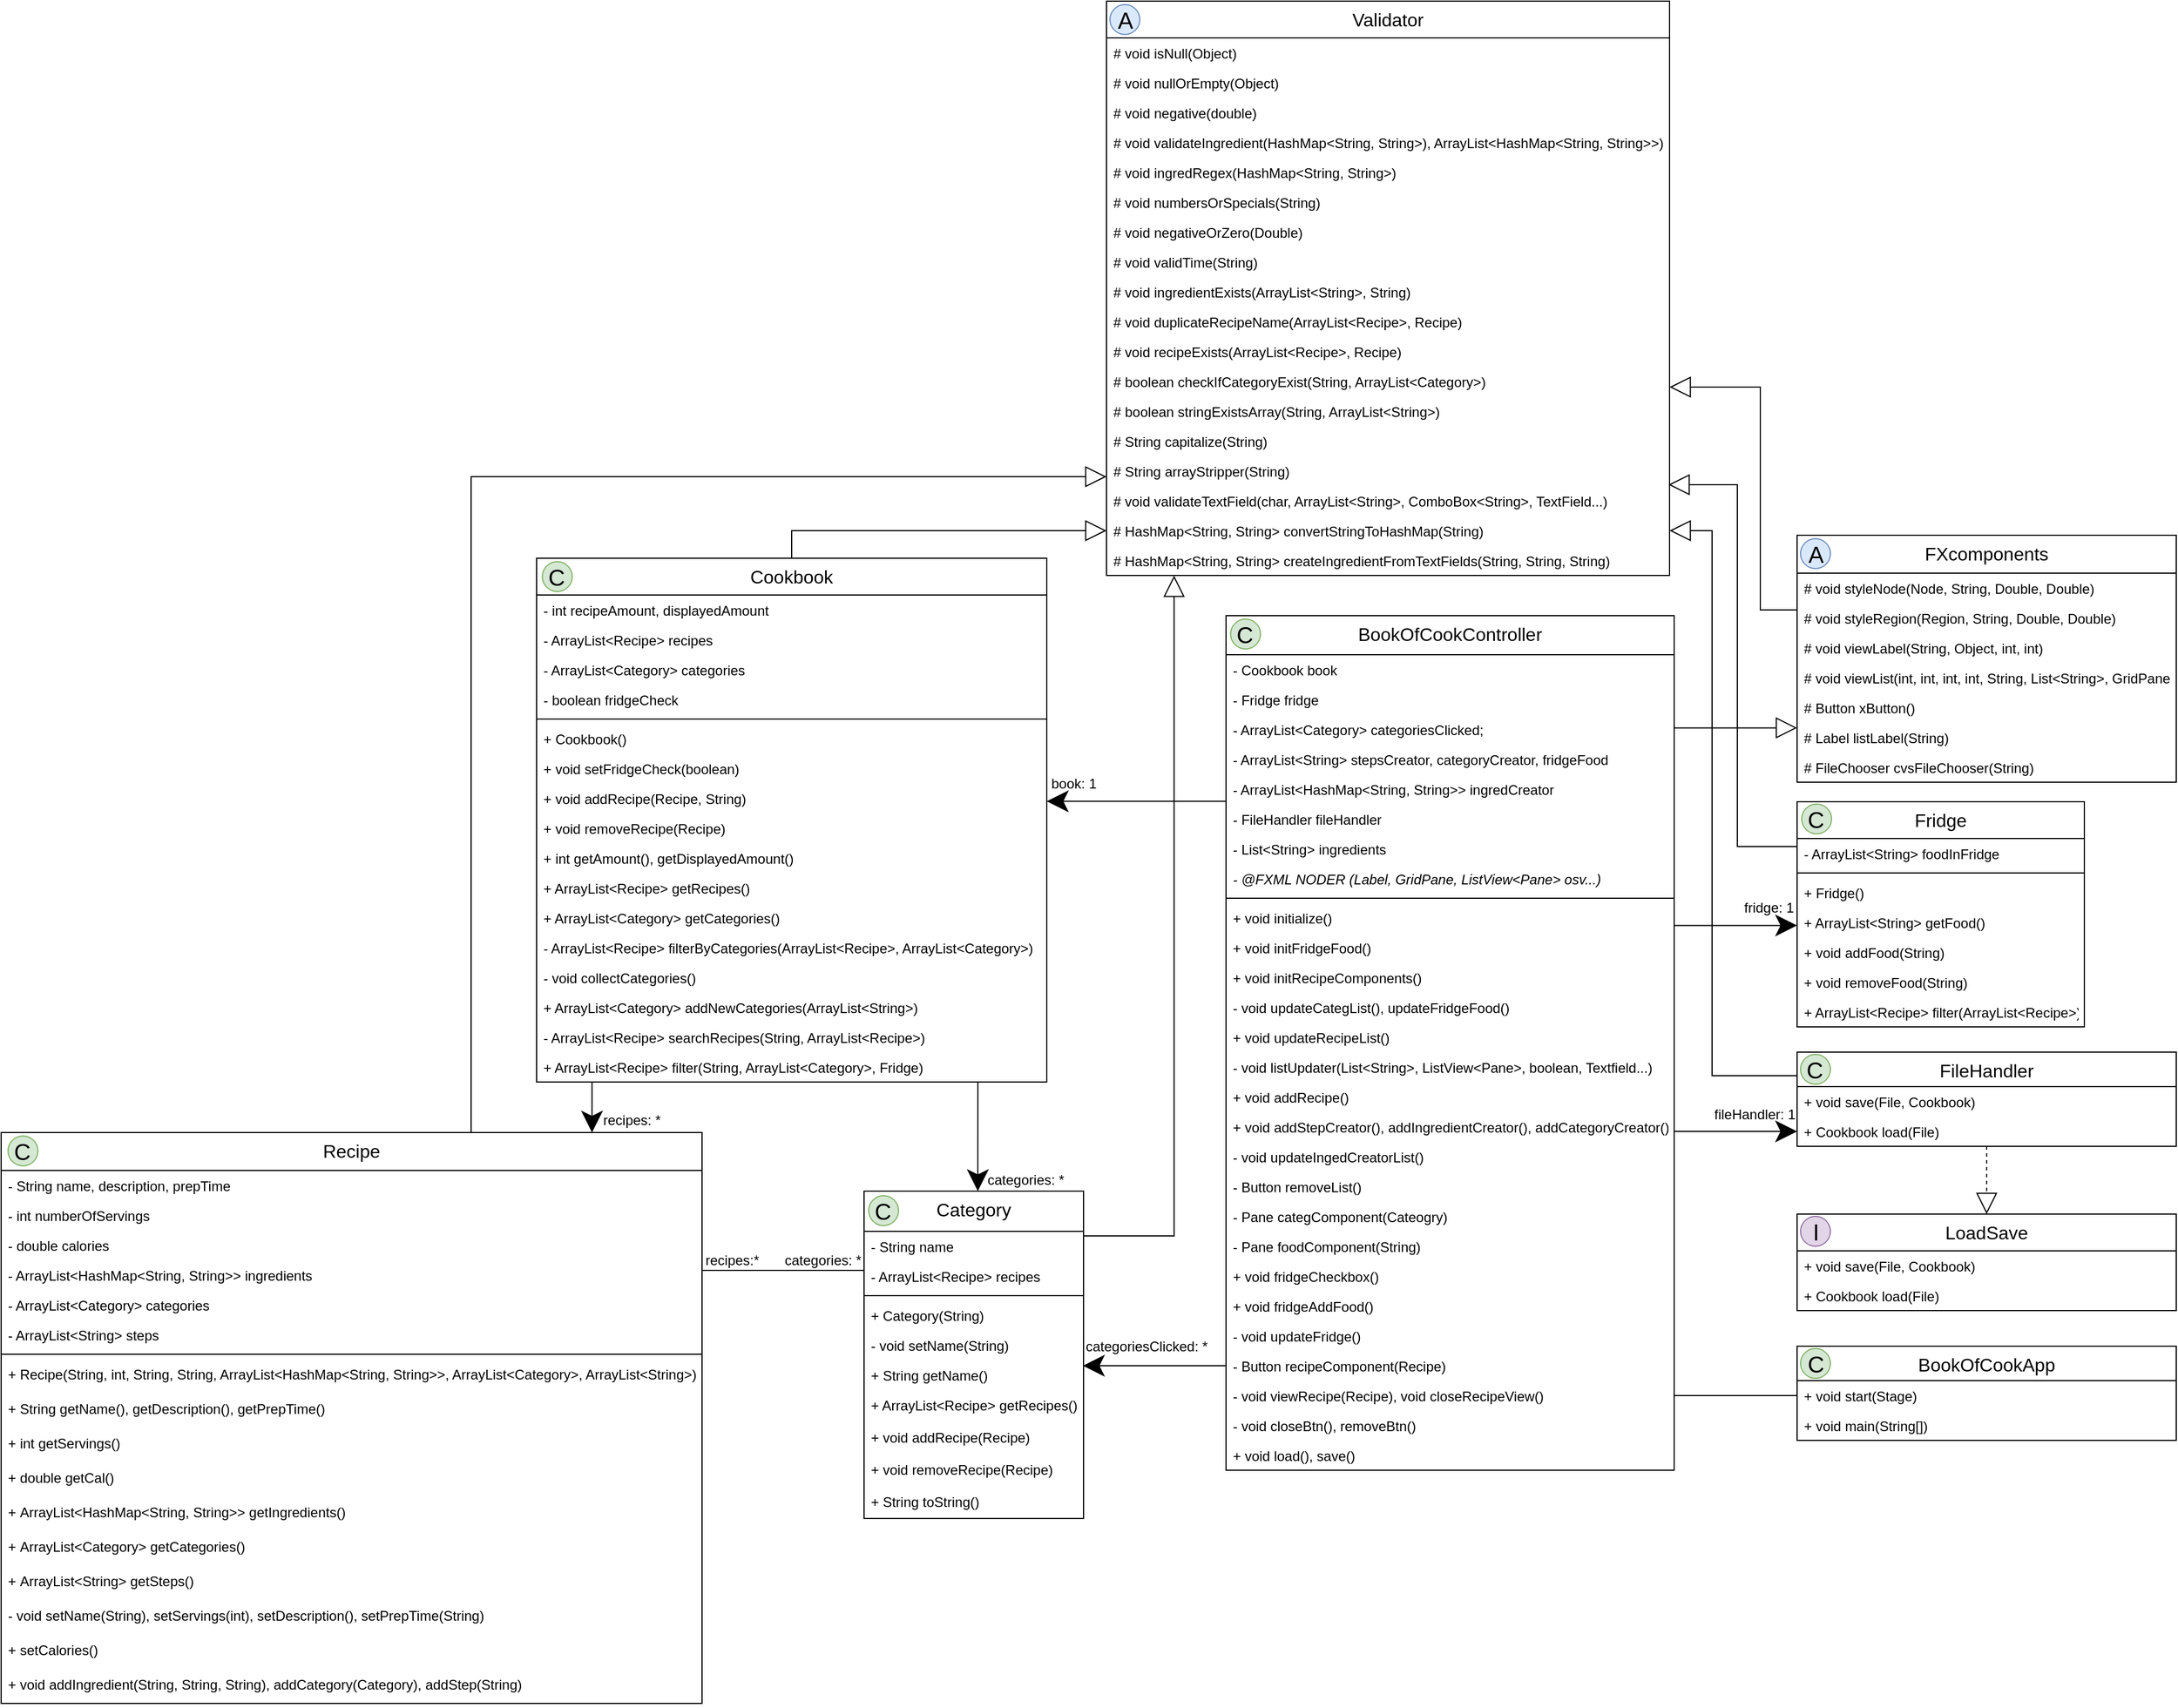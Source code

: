 <mxfile version="16.5.1" type="device"><diagram id="C5RBs43oDa-KdzZeNtuy" name="Page-1"><mxGraphModel dx="2171" dy="1396" grid="1" gridSize="10" guides="1" tooltips="1" connect="1" arrows="1" fold="1" page="1" pageScale="1" pageWidth="2336" pageHeight="1654" math="0" shadow="0"><root><mxCell id="WIyWlLk6GJQsqaUBKTNV-0"/><mxCell id="WIyWlLk6GJQsqaUBKTNV-1" parent="WIyWlLk6GJQsqaUBKTNV-0"/><mxCell id="wdgC7qMOYrfuvhWbFzbP-51" style="edgeStyle=orthogonalEdgeStyle;rounded=0;orthogonalLoop=1;jettySize=auto;html=1;entryX=0;entryY=0.5;entryDx=0;entryDy=0;endArrow=block;endFill=0;endSize=16;" edge="1" parent="WIyWlLk6GJQsqaUBKTNV-1" source="zkfFHV4jXpPFQw0GAbJ--0" target="WYHL8WYSI3X4Hst5eTMY-84"><mxGeometry relative="1" as="geometry"/></mxCell><mxCell id="zkfFHV4jXpPFQw0GAbJ--0" value="Cookbook" style="swimlane;fontStyle=0;align=center;verticalAlign=top;childLayout=stackLayout;horizontal=1;startSize=32;horizontalStack=0;resizeParent=1;resizeLast=0;collapsible=1;marginBottom=0;rounded=0;shadow=0;strokeWidth=1;fontSize=16;" parent="WIyWlLk6GJQsqaUBKTNV-1" vertex="1"><mxGeometry x="687" y="586" width="444" height="456" as="geometry"><mxRectangle x="230" y="140" width="160" height="26" as="alternateBounds"/></mxGeometry></mxCell><mxCell id="zkfFHV4jXpPFQw0GAbJ--1" value="- int recipeAmount, displayedAmount" style="text;align=left;verticalAlign=top;spacingLeft=4;spacingRight=4;overflow=hidden;rotatable=0;points=[[0,0.5],[1,0.5]];portConstraint=eastwest;" parent="zkfFHV4jXpPFQw0GAbJ--0" vertex="1"><mxGeometry y="32" width="444" height="26" as="geometry"/></mxCell><mxCell id="zkfFHV4jXpPFQw0GAbJ--2" value="- ArrayList&lt;Recipe&gt; recipes" style="text;align=left;verticalAlign=top;spacingLeft=4;spacingRight=4;overflow=hidden;rotatable=0;points=[[0,0.5],[1,0.5]];portConstraint=eastwest;rounded=0;shadow=0;html=0;" parent="zkfFHV4jXpPFQw0GAbJ--0" vertex="1"><mxGeometry y="58" width="444" height="26" as="geometry"/></mxCell><mxCell id="zkfFHV4jXpPFQw0GAbJ--3" value="- ArrayList&lt;Category&gt; categories" style="text;align=left;verticalAlign=top;spacingLeft=4;spacingRight=4;overflow=hidden;rotatable=0;points=[[0,0.5],[1,0.5]];portConstraint=eastwest;rounded=0;shadow=0;html=0;" parent="zkfFHV4jXpPFQw0GAbJ--0" vertex="1"><mxGeometry y="84" width="444" height="26" as="geometry"/></mxCell><mxCell id="WYHL8WYSI3X4Hst5eTMY-47" value="- boolean fridgeCheck" style="text;align=left;verticalAlign=top;spacingLeft=4;spacingRight=4;overflow=hidden;rotatable=0;points=[[0,0.5],[1,0.5]];portConstraint=eastwest;rounded=0;shadow=0;html=0;" parent="zkfFHV4jXpPFQw0GAbJ--0" vertex="1"><mxGeometry y="110" width="444" height="26" as="geometry"/></mxCell><mxCell id="zkfFHV4jXpPFQw0GAbJ--4" value="" style="line;html=1;strokeWidth=1;align=left;verticalAlign=middle;spacingTop=-1;spacingLeft=3;spacingRight=3;rotatable=0;labelPosition=right;points=[];portConstraint=eastwest;" parent="zkfFHV4jXpPFQw0GAbJ--0" vertex="1"><mxGeometry y="136" width="444" height="8" as="geometry"/></mxCell><mxCell id="zkfFHV4jXpPFQw0GAbJ--5" value="+ Cookbook()" style="text;align=left;verticalAlign=top;spacingLeft=4;spacingRight=4;overflow=hidden;rotatable=0;points=[[0,0.5],[1,0.5]];portConstraint=eastwest;" parent="zkfFHV4jXpPFQw0GAbJ--0" vertex="1"><mxGeometry y="144" width="444" height="26" as="geometry"/></mxCell><mxCell id="WYHL8WYSI3X4Hst5eTMY-57" value="+ void setFridgeCheck(boolean)" style="text;align=left;verticalAlign=top;spacingLeft=4;spacingRight=4;overflow=hidden;rotatable=0;points=[[0,0.5],[1,0.5]];portConstraint=eastwest;" parent="zkfFHV4jXpPFQw0GAbJ--0" vertex="1"><mxGeometry y="170" width="444" height="26" as="geometry"/></mxCell><mxCell id="WYHL8WYSI3X4Hst5eTMY-48" value="+ void addRecipe(Recipe, String)" style="text;align=left;verticalAlign=top;spacingLeft=4;spacingRight=4;overflow=hidden;rotatable=0;points=[[0,0.5],[1,0.5]];portConstraint=eastwest;" parent="zkfFHV4jXpPFQw0GAbJ--0" vertex="1"><mxGeometry y="196" width="444" height="26" as="geometry"/></mxCell><mxCell id="WYHL8WYSI3X4Hst5eTMY-49" value="+ void removeRecipe(Recipe)" style="text;align=left;verticalAlign=top;spacingLeft=4;spacingRight=4;overflow=hidden;rotatable=0;points=[[0,0.5],[1,0.5]];portConstraint=eastwest;" parent="zkfFHV4jXpPFQw0GAbJ--0" vertex="1"><mxGeometry y="222" width="444" height="26" as="geometry"/></mxCell><mxCell id="WYHL8WYSI3X4Hst5eTMY-50" value="+ int getAmount(), getDisplayedAmount()" style="text;align=left;verticalAlign=top;spacingLeft=4;spacingRight=4;overflow=hidden;rotatable=0;points=[[0,0.5],[1,0.5]];portConstraint=eastwest;" parent="zkfFHV4jXpPFQw0GAbJ--0" vertex="1"><mxGeometry y="248" width="444" height="26" as="geometry"/></mxCell><mxCell id="WYHL8WYSI3X4Hst5eTMY-51" value="+ ArrayList&lt;Recipe&gt; getRecipes()" style="text;align=left;verticalAlign=top;spacingLeft=4;spacingRight=4;overflow=hidden;rotatable=0;points=[[0,0.5],[1,0.5]];portConstraint=eastwest;" parent="zkfFHV4jXpPFQw0GAbJ--0" vertex="1"><mxGeometry y="274" width="444" height="26" as="geometry"/></mxCell><mxCell id="WYHL8WYSI3X4Hst5eTMY-52" value="+ ArrayList&lt;Category&gt; getCategories()" style="text;align=left;verticalAlign=top;spacingLeft=4;spacingRight=4;overflow=hidden;rotatable=0;points=[[0,0.5],[1,0.5]];portConstraint=eastwest;" parent="zkfFHV4jXpPFQw0GAbJ--0" vertex="1"><mxGeometry y="300" width="444" height="26" as="geometry"/></mxCell><mxCell id="WYHL8WYSI3X4Hst5eTMY-53" value="- ArrayList&lt;Recipe&gt; filterByCategories(ArrayList&lt;Recipe&gt;, ArrayList&lt;Category&gt;)" style="text;align=left;verticalAlign=top;spacingLeft=4;spacingRight=4;overflow=hidden;rotatable=0;points=[[0,0.5],[1,0.5]];portConstraint=eastwest;" parent="zkfFHV4jXpPFQw0GAbJ--0" vertex="1"><mxGeometry y="326" width="444" height="26" as="geometry"/></mxCell><mxCell id="WYHL8WYSI3X4Hst5eTMY-54" value="- void collectCategories()" style="text;align=left;verticalAlign=top;spacingLeft=4;spacingRight=4;overflow=hidden;rotatable=0;points=[[0,0.5],[1,0.5]];portConstraint=eastwest;" parent="zkfFHV4jXpPFQw0GAbJ--0" vertex="1"><mxGeometry y="352" width="444" height="26" as="geometry"/></mxCell><mxCell id="WYHL8WYSI3X4Hst5eTMY-55" value="+ ArrayList&lt;Category&gt; addNewCategories(ArrayList&lt;String&gt;)" style="text;align=left;verticalAlign=top;spacingLeft=4;spacingRight=4;overflow=hidden;rotatable=0;points=[[0,0.5],[1,0.5]];portConstraint=eastwest;" parent="zkfFHV4jXpPFQw0GAbJ--0" vertex="1"><mxGeometry y="378" width="444" height="26" as="geometry"/></mxCell><mxCell id="WYHL8WYSI3X4Hst5eTMY-56" value="- ArrayList&lt;Recipe&gt; searchRecipes(String, ArrayList&lt;Recipe&gt;)" style="text;align=left;verticalAlign=top;spacingLeft=4;spacingRight=4;overflow=hidden;rotatable=0;points=[[0,0.5],[1,0.5]];portConstraint=eastwest;" parent="zkfFHV4jXpPFQw0GAbJ--0" vertex="1"><mxGeometry y="404" width="444" height="26" as="geometry"/></mxCell><mxCell id="WYHL8WYSI3X4Hst5eTMY-58" value="+ ArrayList&lt;Recipe&gt; filter(String, ArrayList&lt;Category&gt;, Fridge)" style="text;align=left;verticalAlign=top;spacingLeft=4;spacingRight=4;overflow=hidden;rotatable=0;points=[[0,0.5],[1,0.5]];portConstraint=eastwest;" parent="zkfFHV4jXpPFQw0GAbJ--0" vertex="1"><mxGeometry y="430" width="444" height="26" as="geometry"/></mxCell><mxCell id="wdgC7qMOYrfuvhWbFzbP-52" style="edgeStyle=orthogonalEdgeStyle;rounded=0;orthogonalLoop=1;jettySize=auto;html=1;exitX=0.25;exitY=0;exitDx=0;exitDy=0;endArrow=block;endFill=0;endSize=16;" edge="1" parent="WIyWlLk6GJQsqaUBKTNV-1" source="zkfFHV4jXpPFQw0GAbJ--6"><mxGeometry relative="1" as="geometry"><mxPoint x="1183" y="515" as="targetPoint"/><Array as="points"><mxPoint x="374" y="1113"/><mxPoint x="630" y="1113"/><mxPoint x="630" y="515"/></Array></mxGeometry></mxCell><mxCell id="zkfFHV4jXpPFQw0GAbJ--6" value="Recipe" style="swimlane;fontStyle=0;align=center;verticalAlign=top;childLayout=stackLayout;horizontal=1;startSize=33;horizontalStack=0;resizeParent=1;resizeLast=0;collapsible=1;marginBottom=0;rounded=0;shadow=0;strokeWidth=1;fontSize=16;" parent="WIyWlLk6GJQsqaUBKTNV-1" vertex="1"><mxGeometry x="221" y="1086" width="610" height="497" as="geometry"><mxRectangle x="130" y="380" width="160" height="26" as="alternateBounds"/></mxGeometry></mxCell><mxCell id="WYHL8WYSI3X4Hst5eTMY-22" value="- String name, description, prepTime" style="text;align=left;verticalAlign=top;spacingLeft=4;spacingRight=4;overflow=hidden;rotatable=0;points=[[0,0.5],[1,0.5]];portConstraint=eastwest;" parent="zkfFHV4jXpPFQw0GAbJ--6" vertex="1"><mxGeometry y="33" width="610" height="26" as="geometry"/></mxCell><mxCell id="zkfFHV4jXpPFQw0GAbJ--7" value="- int numberOfServings" style="text;align=left;verticalAlign=top;spacingLeft=4;spacingRight=4;overflow=hidden;rotatable=0;points=[[0,0.5],[1,0.5]];portConstraint=eastwest;" parent="zkfFHV4jXpPFQw0GAbJ--6" vertex="1"><mxGeometry y="59" width="610" height="26" as="geometry"/></mxCell><mxCell id="WYHL8WYSI3X4Hst5eTMY-23" value="- double calories" style="text;align=left;verticalAlign=top;spacingLeft=4;spacingRight=4;overflow=hidden;rotatable=0;points=[[0,0.5],[1,0.5]];portConstraint=eastwest;" parent="zkfFHV4jXpPFQw0GAbJ--6" vertex="1"><mxGeometry y="85" width="610" height="26" as="geometry"/></mxCell><mxCell id="WYHL8WYSI3X4Hst5eTMY-24" value="- ArrayList&lt;HashMap&lt;String, String&gt;&gt; ingredients" style="text;align=left;verticalAlign=top;spacingLeft=4;spacingRight=4;overflow=hidden;rotatable=0;points=[[0,0.5],[1,0.5]];portConstraint=eastwest;" parent="zkfFHV4jXpPFQw0GAbJ--6" vertex="1"><mxGeometry y="111" width="610" height="26" as="geometry"/></mxCell><mxCell id="WYHL8WYSI3X4Hst5eTMY-25" value="- ArrayList&lt;Category&gt; categories" style="text;align=left;verticalAlign=top;spacingLeft=4;spacingRight=4;overflow=hidden;rotatable=0;points=[[0,0.5],[1,0.5]];portConstraint=eastwest;" parent="zkfFHV4jXpPFQw0GAbJ--6" vertex="1"><mxGeometry y="137" width="610" height="26" as="geometry"/></mxCell><mxCell id="WYHL8WYSI3X4Hst5eTMY-26" value="- ArrayList&lt;String&gt; steps" style="text;align=left;verticalAlign=top;spacingLeft=4;spacingRight=4;overflow=hidden;rotatable=0;points=[[0,0.5],[1,0.5]];portConstraint=eastwest;" parent="zkfFHV4jXpPFQw0GAbJ--6" vertex="1"><mxGeometry y="163" width="610" height="26" as="geometry"/></mxCell><mxCell id="zkfFHV4jXpPFQw0GAbJ--9" value="" style="line;html=1;strokeWidth=1;align=left;verticalAlign=middle;spacingTop=-1;spacingLeft=3;spacingRight=3;rotatable=0;labelPosition=right;points=[];portConstraint=eastwest;" parent="zkfFHV4jXpPFQw0GAbJ--6" vertex="1"><mxGeometry y="189" width="610" height="8" as="geometry"/></mxCell><mxCell id="WYHL8WYSI3X4Hst5eTMY-40" value="+ Recipe(String, int, String, String, ArrayList&lt;HashMap&lt;String, String&gt;&gt;, ArrayList&lt;Category&gt;, ArrayList&lt;String&gt;)" style="text;align=left;verticalAlign=top;spacingLeft=4;spacingRight=4;overflow=hidden;rotatable=0;points=[[0,0.5],[1,0.5]];portConstraint=eastwest;" parent="zkfFHV4jXpPFQw0GAbJ--6" vertex="1"><mxGeometry y="197" width="610" height="30" as="geometry"/></mxCell><mxCell id="WYHL8WYSI3X4Hst5eTMY-42" value="+ String getName(), getDescription(), getPrepTime()" style="text;align=left;verticalAlign=top;spacingLeft=4;spacingRight=4;overflow=hidden;rotatable=0;points=[[0,0.5],[1,0.5]];portConstraint=eastwest;" parent="zkfFHV4jXpPFQw0GAbJ--6" vertex="1"><mxGeometry y="227" width="610" height="30" as="geometry"/></mxCell><mxCell id="WYHL8WYSI3X4Hst5eTMY-38" value="+ int getServings()" style="text;align=left;verticalAlign=top;spacingLeft=4;spacingRight=4;overflow=hidden;rotatable=0;points=[[0,0.5],[1,0.5]];portConstraint=eastwest;" parent="zkfFHV4jXpPFQw0GAbJ--6" vertex="1"><mxGeometry y="257" width="610" height="30" as="geometry"/></mxCell><mxCell id="WYHL8WYSI3X4Hst5eTMY-43" value="+ double getCal()" style="text;align=left;verticalAlign=top;spacingLeft=4;spacingRight=4;overflow=hidden;rotatable=0;points=[[0,0.5],[1,0.5]];portConstraint=eastwest;" parent="zkfFHV4jXpPFQw0GAbJ--6" vertex="1"><mxGeometry y="287" width="610" height="30" as="geometry"/></mxCell><mxCell id="WYHL8WYSI3X4Hst5eTMY-44" value="+ ArrayList&lt;HashMap&lt;String, String&gt;&gt; getIngredients()" style="text;align=left;verticalAlign=top;spacingLeft=4;spacingRight=4;overflow=hidden;rotatable=0;points=[[0,0.5],[1,0.5]];portConstraint=eastwest;" parent="zkfFHV4jXpPFQw0GAbJ--6" vertex="1"><mxGeometry y="317" width="610" height="30" as="geometry"/></mxCell><mxCell id="WYHL8WYSI3X4Hst5eTMY-46" value="+ ArrayList&lt;Category&gt; getCategories()" style="text;align=left;verticalAlign=top;spacingLeft=4;spacingRight=4;overflow=hidden;rotatable=0;points=[[0,0.5],[1,0.5]];portConstraint=eastwest;" parent="zkfFHV4jXpPFQw0GAbJ--6" vertex="1"><mxGeometry y="347" width="610" height="30" as="geometry"/></mxCell><mxCell id="WYHL8WYSI3X4Hst5eTMY-45" value="+ ArrayList&lt;String&gt; getSteps()" style="text;align=left;verticalAlign=top;spacingLeft=4;spacingRight=4;overflow=hidden;rotatable=0;points=[[0,0.5],[1,0.5]];portConstraint=eastwest;" parent="zkfFHV4jXpPFQw0GAbJ--6" vertex="1"><mxGeometry y="377" width="610" height="30" as="geometry"/></mxCell><mxCell id="zkfFHV4jXpPFQw0GAbJ--11" value="- void setName(String), setServings(int), setDescription(), setPrepTime(String)" style="text;align=left;verticalAlign=top;spacingLeft=4;spacingRight=4;overflow=hidden;rotatable=0;points=[[0,0.5],[1,0.5]];portConstraint=eastwest;" parent="zkfFHV4jXpPFQw0GAbJ--6" vertex="1"><mxGeometry y="407" width="610" height="30" as="geometry"/></mxCell><mxCell id="wdgC7qMOYrfuvhWbFzbP-94" value="+ setCalories()" style="text;align=left;verticalAlign=top;spacingLeft=4;spacingRight=4;overflow=hidden;rotatable=0;points=[[0,0.5],[1,0.5]];portConstraint=eastwest;" vertex="1" parent="zkfFHV4jXpPFQw0GAbJ--6"><mxGeometry y="437" width="610" height="30" as="geometry"/></mxCell><mxCell id="WYHL8WYSI3X4Hst5eTMY-37" value="+ void addIngredient(String, String, String), addCategory(Category), addStep(String)" style="text;align=left;verticalAlign=top;spacingLeft=4;spacingRight=4;overflow=hidden;rotatable=0;points=[[0,0.5],[1,0.5]];portConstraint=eastwest;" parent="zkfFHV4jXpPFQw0GAbJ--6" vertex="1"><mxGeometry y="467" width="610" height="30" as="geometry"/></mxCell><mxCell id="zkfFHV4jXpPFQw0GAbJ--12" value="" style="endArrow=none;endSize=16;endFill=0;shadow=0;strokeWidth=1;rounded=0;edgeStyle=elbowEdgeStyle;elbow=vertical;exitX=0.843;exitY=0;exitDx=0;exitDy=0;exitPerimeter=0;entryX=0.09;entryY=1.017;entryDx=0;entryDy=0;entryPerimeter=0;startArrow=classic;startFill=1;startSize=16;" parent="WIyWlLk6GJQsqaUBKTNV-1" source="zkfFHV4jXpPFQw0GAbJ--6" target="WYHL8WYSI3X4Hst5eTMY-58" edge="1"><mxGeometry width="160" relative="1" as="geometry"><mxPoint x="577" y="1079" as="sourcePoint"/><mxPoint x="577" y="1079" as="targetPoint"/><Array as="points"><mxPoint x="733" y="1042"/></Array></mxGeometry></mxCell><mxCell id="zkfFHV4jXpPFQw0GAbJ--17" value="Fridge" style="swimlane;fontStyle=0;align=center;verticalAlign=top;childLayout=stackLayout;horizontal=1;startSize=32;horizontalStack=0;resizeParent=1;resizeLast=0;collapsible=1;marginBottom=0;rounded=0;shadow=0;strokeWidth=1;fontSize=16;" parent="WIyWlLk6GJQsqaUBKTNV-1" vertex="1"><mxGeometry x="1784" y="798" width="250" height="196" as="geometry"><mxRectangle x="550" y="140" width="160" height="26" as="alternateBounds"/></mxGeometry></mxCell><mxCell id="zkfFHV4jXpPFQw0GAbJ--18" value="- ArrayList&lt;String&gt; foodInFridge" style="text;align=left;verticalAlign=top;spacingLeft=4;spacingRight=4;overflow=hidden;rotatable=0;points=[[0,0.5],[1,0.5]];portConstraint=eastwest;" parent="zkfFHV4jXpPFQw0GAbJ--17" vertex="1"><mxGeometry y="32" width="250" height="26" as="geometry"/></mxCell><mxCell id="zkfFHV4jXpPFQw0GAbJ--23" value="" style="line;html=1;strokeWidth=1;align=left;verticalAlign=middle;spacingTop=-1;spacingLeft=3;spacingRight=3;rotatable=0;labelPosition=right;points=[];portConstraint=eastwest;" parent="zkfFHV4jXpPFQw0GAbJ--17" vertex="1"><mxGeometry y="58" width="250" height="8" as="geometry"/></mxCell><mxCell id="zkfFHV4jXpPFQw0GAbJ--24" value="+ Fridge()" style="text;align=left;verticalAlign=top;spacingLeft=4;spacingRight=4;overflow=hidden;rotatable=0;points=[[0,0.5],[1,0.5]];portConstraint=eastwest;" parent="zkfFHV4jXpPFQw0GAbJ--17" vertex="1"><mxGeometry y="66" width="250" height="26" as="geometry"/></mxCell><mxCell id="zkfFHV4jXpPFQw0GAbJ--25" value="+ ArrayList&lt;String&gt; getFood()" style="text;align=left;verticalAlign=top;spacingLeft=4;spacingRight=4;overflow=hidden;rotatable=0;points=[[0,0.5],[1,0.5]];portConstraint=eastwest;" parent="zkfFHV4jXpPFQw0GAbJ--17" vertex="1"><mxGeometry y="92" width="250" height="26" as="geometry"/></mxCell><mxCell id="WYHL8WYSI3X4Hst5eTMY-67" value="+ void addFood(String)" style="text;align=left;verticalAlign=top;spacingLeft=4;spacingRight=4;overflow=hidden;rotatable=0;points=[[0,0.5],[1,0.5]];portConstraint=eastwest;" parent="zkfFHV4jXpPFQw0GAbJ--17" vertex="1"><mxGeometry y="118" width="250" height="26" as="geometry"/></mxCell><mxCell id="WYHL8WYSI3X4Hst5eTMY-68" value="+ void removeFood(String)" style="text;align=left;verticalAlign=top;spacingLeft=4;spacingRight=4;overflow=hidden;rotatable=0;points=[[0,0.5],[1,0.5]];portConstraint=eastwest;" parent="zkfFHV4jXpPFQw0GAbJ--17" vertex="1"><mxGeometry y="144" width="250" height="26" as="geometry"/></mxCell><mxCell id="WYHL8WYSI3X4Hst5eTMY-69" value="+ ArrayList&lt;Recipe&gt; filter(ArrayList&lt;Recipe&gt;)" style="text;align=left;verticalAlign=top;spacingLeft=4;spacingRight=4;overflow=hidden;rotatable=0;points=[[0,0.5],[1,0.5]];portConstraint=eastwest;" parent="zkfFHV4jXpPFQw0GAbJ--17" vertex="1"><mxGeometry y="170" width="250" height="26" as="geometry"/></mxCell><mxCell id="WYHL8WYSI3X4Hst5eTMY-0" value="BookOfCookController" style="swimlane;fontStyle=0;align=center;verticalAlign=top;childLayout=stackLayout;horizontal=1;startSize=34;horizontalStack=0;resizeParent=1;resizeLast=0;collapsible=1;marginBottom=0;rounded=0;shadow=0;strokeWidth=1;fontSize=16;" parent="WIyWlLk6GJQsqaUBKTNV-1" vertex="1"><mxGeometry x="1287" y="636" width="390" height="744" as="geometry"><mxRectangle x="230" y="140" width="160" height="26" as="alternateBounds"/></mxGeometry></mxCell><mxCell id="WYHL8WYSI3X4Hst5eTMY-1" value="- Cookbook book" style="text;align=left;verticalAlign=top;spacingLeft=4;spacingRight=4;overflow=hidden;rotatable=0;points=[[0,0.5],[1,0.5]];portConstraint=eastwest;" parent="WYHL8WYSI3X4Hst5eTMY-0" vertex="1"><mxGeometry y="34" width="390" height="26" as="geometry"/></mxCell><mxCell id="WYHL8WYSI3X4Hst5eTMY-2" value="- Fridge fridge" style="text;align=left;verticalAlign=top;spacingLeft=4;spacingRight=4;overflow=hidden;rotatable=0;points=[[0,0.5],[1,0.5]];portConstraint=eastwest;rounded=0;shadow=0;html=0;" parent="WYHL8WYSI3X4Hst5eTMY-0" vertex="1"><mxGeometry y="60" width="390" height="26" as="geometry"/></mxCell><mxCell id="WYHL8WYSI3X4Hst5eTMY-3" value="- ArrayList&lt;Category&gt; categoriesClicked;" style="text;align=left;verticalAlign=top;spacingLeft=4;spacingRight=4;overflow=hidden;rotatable=0;points=[[0,0.5],[1,0.5]];portConstraint=eastwest;rounded=0;shadow=0;html=0;" parent="WYHL8WYSI3X4Hst5eTMY-0" vertex="1"><mxGeometry y="86" width="390" height="26" as="geometry"/></mxCell><mxCell id="WYHL8WYSI3X4Hst5eTMY-117" value="- ArrayList&lt;String&gt; stepsCreator, categoryCreator, fridgeFood" style="text;align=left;verticalAlign=top;spacingLeft=4;spacingRight=4;overflow=hidden;rotatable=0;points=[[0,0.5],[1,0.5]];portConstraint=eastwest;rounded=0;shadow=0;html=0;" parent="WYHL8WYSI3X4Hst5eTMY-0" vertex="1"><mxGeometry y="112" width="390" height="26" as="geometry"/></mxCell><mxCell id="WYHL8WYSI3X4Hst5eTMY-118" value="- ArrayList&lt;HashMap&lt;String, String&gt;&gt; ingredCreator" style="text;align=left;verticalAlign=top;spacingLeft=4;spacingRight=4;overflow=hidden;rotatable=0;points=[[0,0.5],[1,0.5]];portConstraint=eastwest;rounded=0;shadow=0;html=0;" parent="WYHL8WYSI3X4Hst5eTMY-0" vertex="1"><mxGeometry y="138" width="390" height="26" as="geometry"/></mxCell><mxCell id="WYHL8WYSI3X4Hst5eTMY-119" value="- FileHandler fileHandler" style="text;align=left;verticalAlign=top;spacingLeft=4;spacingRight=4;overflow=hidden;rotatable=0;points=[[0,0.5],[1,0.5]];portConstraint=eastwest;rounded=0;shadow=0;html=0;" parent="WYHL8WYSI3X4Hst5eTMY-0" vertex="1"><mxGeometry y="164" width="390" height="26" as="geometry"/></mxCell><mxCell id="WYHL8WYSI3X4Hst5eTMY-120" value="- List&lt;String&gt; ingredients" style="text;align=left;verticalAlign=top;spacingLeft=4;spacingRight=4;overflow=hidden;rotatable=0;points=[[0,0.5],[1,0.5]];portConstraint=eastwest;rounded=0;shadow=0;html=0;" parent="WYHL8WYSI3X4Hst5eTMY-0" vertex="1"><mxGeometry y="190" width="390" height="26" as="geometry"/></mxCell><mxCell id="wdgC7qMOYrfuvhWbFzbP-29" value="- @FXML NODER (Label, GridPane, ListView&lt;Pane&gt; osv...)" style="text;align=left;verticalAlign=top;spacingLeft=4;spacingRight=4;overflow=hidden;rotatable=0;points=[[0,0.5],[1,0.5]];portConstraint=eastwest;rounded=0;shadow=0;html=0;fontStyle=2" vertex="1" parent="WYHL8WYSI3X4Hst5eTMY-0"><mxGeometry y="216" width="390" height="26" as="geometry"/></mxCell><mxCell id="WYHL8WYSI3X4Hst5eTMY-4" value="" style="line;html=1;strokeWidth=1;align=left;verticalAlign=middle;spacingTop=-1;spacingLeft=3;spacingRight=3;rotatable=0;labelPosition=right;points=[];portConstraint=eastwest;" parent="WYHL8WYSI3X4Hst5eTMY-0" vertex="1"><mxGeometry y="242" width="390" height="8" as="geometry"/></mxCell><mxCell id="wdgC7qMOYrfuvhWbFzbP-3" value="+ void initialize()" style="text;align=left;verticalAlign=top;spacingLeft=4;spacingRight=4;overflow=hidden;rotatable=0;points=[[0,0.5],[1,0.5]];portConstraint=eastwest;rounded=0;shadow=0;html=0;" vertex="1" parent="WYHL8WYSI3X4Hst5eTMY-0"><mxGeometry y="250" width="390" height="26" as="geometry"/></mxCell><mxCell id="wdgC7qMOYrfuvhWbFzbP-5" value="+ void initFridgeFood()" style="text;align=left;verticalAlign=top;spacingLeft=4;spacingRight=4;overflow=hidden;rotatable=0;points=[[0,0.5],[1,0.5]];portConstraint=eastwest;rounded=0;shadow=0;html=0;" vertex="1" parent="WYHL8WYSI3X4Hst5eTMY-0"><mxGeometry y="276" width="390" height="26" as="geometry"/></mxCell><mxCell id="wdgC7qMOYrfuvhWbFzbP-7" value="+ void initRecipeComponents()" style="text;align=left;verticalAlign=top;spacingLeft=4;spacingRight=4;overflow=hidden;rotatable=0;points=[[0,0.5],[1,0.5]];portConstraint=eastwest;rounded=0;shadow=0;html=0;" vertex="1" parent="WYHL8WYSI3X4Hst5eTMY-0"><mxGeometry y="302" width="390" height="26" as="geometry"/></mxCell><mxCell id="wdgC7qMOYrfuvhWbFzbP-8" value="- void updateCategList(), updateFridgeFood()" style="text;align=left;verticalAlign=top;spacingLeft=4;spacingRight=4;overflow=hidden;rotatable=0;points=[[0,0.5],[1,0.5]];portConstraint=eastwest;rounded=0;shadow=0;html=0;" vertex="1" parent="WYHL8WYSI3X4Hst5eTMY-0"><mxGeometry y="328" width="390" height="26" as="geometry"/></mxCell><mxCell id="wdgC7qMOYrfuvhWbFzbP-97" value="+ void updateRecipeList()" style="text;align=left;verticalAlign=top;spacingLeft=4;spacingRight=4;overflow=hidden;rotatable=0;points=[[0,0.5],[1,0.5]];portConstraint=eastwest;rounded=0;shadow=0;html=0;" vertex="1" parent="WYHL8WYSI3X4Hst5eTMY-0"><mxGeometry y="354" width="390" height="26" as="geometry"/></mxCell><mxCell id="wdgC7qMOYrfuvhWbFzbP-9" value="- void listUpdater(List&lt;String&gt;, ListView&lt;Pane&gt;, boolean, Textfield...)" style="text;align=left;verticalAlign=top;spacingLeft=4;spacingRight=4;overflow=hidden;rotatable=0;points=[[0,0.5],[1,0.5]];portConstraint=eastwest;rounded=0;shadow=0;html=0;" vertex="1" parent="WYHL8WYSI3X4Hst5eTMY-0"><mxGeometry y="380" width="390" height="26" as="geometry"/></mxCell><mxCell id="wdgC7qMOYrfuvhWbFzbP-10" value="+ void addRecipe()" style="text;align=left;verticalAlign=top;spacingLeft=4;spacingRight=4;overflow=hidden;rotatable=0;points=[[0,0.5],[1,0.5]];portConstraint=eastwest;rounded=0;shadow=0;html=0;" vertex="1" parent="WYHL8WYSI3X4Hst5eTMY-0"><mxGeometry y="406" width="390" height="26" as="geometry"/></mxCell><mxCell id="wdgC7qMOYrfuvhWbFzbP-11" value="+ void addStepCreator(), addIngredientCreator(), addCategoryCreator()" style="text;align=left;verticalAlign=top;spacingLeft=4;spacingRight=4;overflow=hidden;rotatable=0;points=[[0,0.5],[1,0.5]];portConstraint=eastwest;rounded=0;shadow=0;html=0;" vertex="1" parent="WYHL8WYSI3X4Hst5eTMY-0"><mxGeometry y="432" width="390" height="26" as="geometry"/></mxCell><mxCell id="wdgC7qMOYrfuvhWbFzbP-12" value="- void updateIngedCreatorList()" style="text;align=left;verticalAlign=top;spacingLeft=4;spacingRight=4;overflow=hidden;rotatable=0;points=[[0,0.5],[1,0.5]];portConstraint=eastwest;rounded=0;shadow=0;html=0;" vertex="1" parent="WYHL8WYSI3X4Hst5eTMY-0"><mxGeometry y="458" width="390" height="26" as="geometry"/></mxCell><mxCell id="wdgC7qMOYrfuvhWbFzbP-15" value="- Button removeList()" style="text;align=left;verticalAlign=top;spacingLeft=4;spacingRight=4;overflow=hidden;rotatable=0;points=[[0,0.5],[1,0.5]];portConstraint=eastwest;rounded=0;shadow=0;html=0;" vertex="1" parent="WYHL8WYSI3X4Hst5eTMY-0"><mxGeometry y="484" width="390" height="26" as="geometry"/></mxCell><mxCell id="wdgC7qMOYrfuvhWbFzbP-16" value="- Pane categComponent(Cateogry)" style="text;align=left;verticalAlign=top;spacingLeft=4;spacingRight=4;overflow=hidden;rotatable=0;points=[[0,0.5],[1,0.5]];portConstraint=eastwest;rounded=0;shadow=0;html=0;" vertex="1" parent="WYHL8WYSI3X4Hst5eTMY-0"><mxGeometry y="510" width="390" height="26" as="geometry"/></mxCell><mxCell id="wdgC7qMOYrfuvhWbFzbP-18" value="- Pane foodComponent(String)" style="text;align=left;verticalAlign=top;spacingLeft=4;spacingRight=4;overflow=hidden;rotatable=0;points=[[0,0.5],[1,0.5]];portConstraint=eastwest;rounded=0;shadow=0;html=0;" vertex="1" parent="WYHL8WYSI3X4Hst5eTMY-0"><mxGeometry y="536" width="390" height="26" as="geometry"/></mxCell><mxCell id="wdgC7qMOYrfuvhWbFzbP-19" value="+ void fridgeCheckbox()" style="text;align=left;verticalAlign=top;spacingLeft=4;spacingRight=4;overflow=hidden;rotatable=0;points=[[0,0.5],[1,0.5]];portConstraint=eastwest;rounded=0;shadow=0;html=0;" vertex="1" parent="WYHL8WYSI3X4Hst5eTMY-0"><mxGeometry y="562" width="390" height="26" as="geometry"/></mxCell><mxCell id="wdgC7qMOYrfuvhWbFzbP-20" value="+ void fridgeAddFood()" style="text;align=left;verticalAlign=top;spacingLeft=4;spacingRight=4;overflow=hidden;rotatable=0;points=[[0,0.5],[1,0.5]];portConstraint=eastwest;rounded=0;shadow=0;html=0;" vertex="1" parent="WYHL8WYSI3X4Hst5eTMY-0"><mxGeometry y="588" width="390" height="26" as="geometry"/></mxCell><mxCell id="wdgC7qMOYrfuvhWbFzbP-21" value="- void updateFridge()" style="text;align=left;verticalAlign=top;spacingLeft=4;spacingRight=4;overflow=hidden;rotatable=0;points=[[0,0.5],[1,0.5]];portConstraint=eastwest;rounded=0;shadow=0;html=0;" vertex="1" parent="WYHL8WYSI3X4Hst5eTMY-0"><mxGeometry y="614" width="390" height="26" as="geometry"/></mxCell><mxCell id="wdgC7qMOYrfuvhWbFzbP-22" value="- Button recipeComponent(Recipe)" style="text;align=left;verticalAlign=top;spacingLeft=4;spacingRight=4;overflow=hidden;rotatable=0;points=[[0,0.5],[1,0.5]];portConstraint=eastwest;rounded=0;shadow=0;html=0;" vertex="1" parent="WYHL8WYSI3X4Hst5eTMY-0"><mxGeometry y="640" width="390" height="26" as="geometry"/></mxCell><mxCell id="wdgC7qMOYrfuvhWbFzbP-23" value="- void viewRecipe(Recipe), void closeRecipeView()" style="text;align=left;verticalAlign=top;spacingLeft=4;spacingRight=4;overflow=hidden;rotatable=0;points=[[0,0.5],[1,0.5]];portConstraint=eastwest;rounded=0;shadow=0;html=0;" vertex="1" parent="WYHL8WYSI3X4Hst5eTMY-0"><mxGeometry y="666" width="390" height="26" as="geometry"/></mxCell><mxCell id="wdgC7qMOYrfuvhWbFzbP-25" value="- void closeBtn(), removeBtn()" style="text;align=left;verticalAlign=top;spacingLeft=4;spacingRight=4;overflow=hidden;rotatable=0;points=[[0,0.5],[1,0.5]];portConstraint=eastwest;rounded=0;shadow=0;html=0;" vertex="1" parent="WYHL8WYSI3X4Hst5eTMY-0"><mxGeometry y="692" width="390" height="26" as="geometry"/></mxCell><mxCell id="wdgC7qMOYrfuvhWbFzbP-27" value="+ void load(), save()" style="text;align=left;verticalAlign=top;spacingLeft=4;spacingRight=4;overflow=hidden;rotatable=0;points=[[0,0.5],[1,0.5]];portConstraint=eastwest;rounded=0;shadow=0;html=0;" vertex="1" parent="WYHL8WYSI3X4Hst5eTMY-0"><mxGeometry y="718" width="390" height="26" as="geometry"/></mxCell><mxCell id="WYHL8WYSI3X4Hst5eTMY-12" value="Validator" style="swimlane;fontStyle=0;align=center;verticalAlign=top;childLayout=stackLayout;horizontal=1;startSize=32;horizontalStack=0;resizeParent=1;resizeLast=0;collapsible=1;marginBottom=0;rounded=0;shadow=0;strokeWidth=1;fontSize=16;" parent="WIyWlLk6GJQsqaUBKTNV-1" vertex="1"><mxGeometry x="1183" y="101" width="490" height="500" as="geometry"><mxRectangle x="550" y="140" width="160" height="26" as="alternateBounds"/></mxGeometry></mxCell><mxCell id="WYHL8WYSI3X4Hst5eTMY-19" value="# void isNull(Object)" style="text;align=left;verticalAlign=top;spacingLeft=4;spacingRight=4;overflow=hidden;rotatable=0;points=[[0,0.5],[1,0.5]];portConstraint=eastwest;" parent="WYHL8WYSI3X4Hst5eTMY-12" vertex="1"><mxGeometry y="32" width="490" height="26" as="geometry"/></mxCell><mxCell id="WYHL8WYSI3X4Hst5eTMY-20" value="# void nullOrEmpty(Object)" style="text;align=left;verticalAlign=top;spacingLeft=4;spacingRight=4;overflow=hidden;rotatable=0;points=[[0,0.5],[1,0.5]];portConstraint=eastwest;" parent="WYHL8WYSI3X4Hst5eTMY-12" vertex="1"><mxGeometry y="58" width="490" height="26" as="geometry"/></mxCell><mxCell id="WYHL8WYSI3X4Hst5eTMY-70" value="# void negative(double)" style="text;align=left;verticalAlign=top;spacingLeft=4;spacingRight=4;overflow=hidden;rotatable=0;points=[[0,0.5],[1,0.5]];portConstraint=eastwest;" parent="WYHL8WYSI3X4Hst5eTMY-12" vertex="1"><mxGeometry y="84" width="490" height="26" as="geometry"/></mxCell><mxCell id="WYHL8WYSI3X4Hst5eTMY-71" value="# void validateIngredient(HashMap&lt;String, String&gt;), ArrayList&lt;HashMap&lt;String, String&gt;&gt;)" style="text;align=left;verticalAlign=top;spacingLeft=4;spacingRight=4;overflow=hidden;rotatable=0;points=[[0,0.5],[1,0.5]];portConstraint=eastwest;" parent="WYHL8WYSI3X4Hst5eTMY-12" vertex="1"><mxGeometry y="110" width="490" height="26" as="geometry"/></mxCell><mxCell id="WYHL8WYSI3X4Hst5eTMY-72" value="# void ingredRegex(HashMap&lt;String, String&gt;)" style="text;align=left;verticalAlign=top;spacingLeft=4;spacingRight=4;overflow=hidden;rotatable=0;points=[[0,0.5],[1,0.5]];portConstraint=eastwest;" parent="WYHL8WYSI3X4Hst5eTMY-12" vertex="1"><mxGeometry y="136" width="490" height="26" as="geometry"/></mxCell><mxCell id="WYHL8WYSI3X4Hst5eTMY-73" value="# void numbersOrSpecials(String)" style="text;align=left;verticalAlign=top;spacingLeft=4;spacingRight=4;overflow=hidden;rotatable=0;points=[[0,0.5],[1,0.5]];portConstraint=eastwest;" parent="WYHL8WYSI3X4Hst5eTMY-12" vertex="1"><mxGeometry y="162" width="490" height="26" as="geometry"/></mxCell><mxCell id="WYHL8WYSI3X4Hst5eTMY-74" value="# void negativeOrZero(Double)" style="text;align=left;verticalAlign=top;spacingLeft=4;spacingRight=4;overflow=hidden;rotatable=0;points=[[0,0.5],[1,0.5]];portConstraint=eastwest;" parent="WYHL8WYSI3X4Hst5eTMY-12" vertex="1"><mxGeometry y="188" width="490" height="26" as="geometry"/></mxCell><mxCell id="WYHL8WYSI3X4Hst5eTMY-75" value="# void validTime(String)" style="text;align=left;verticalAlign=top;spacingLeft=4;spacingRight=4;overflow=hidden;rotatable=0;points=[[0,0.5],[1,0.5]];portConstraint=eastwest;" parent="WYHL8WYSI3X4Hst5eTMY-12" vertex="1"><mxGeometry y="214" width="490" height="26" as="geometry"/></mxCell><mxCell id="WYHL8WYSI3X4Hst5eTMY-76" value="# void ingredientExists(ArrayList&lt;String&gt;, String)" style="text;align=left;verticalAlign=top;spacingLeft=4;spacingRight=4;overflow=hidden;rotatable=0;points=[[0,0.5],[1,0.5]];portConstraint=eastwest;" parent="WYHL8WYSI3X4Hst5eTMY-12" vertex="1"><mxGeometry y="240" width="490" height="26" as="geometry"/></mxCell><mxCell id="WYHL8WYSI3X4Hst5eTMY-77" value="# void duplicateRecipeName(ArrayList&lt;Recipe&gt;, Recipe)" style="text;align=left;verticalAlign=top;spacingLeft=4;spacingRight=4;overflow=hidden;rotatable=0;points=[[0,0.5],[1,0.5]];portConstraint=eastwest;" parent="WYHL8WYSI3X4Hst5eTMY-12" vertex="1"><mxGeometry y="266" width="490" height="26" as="geometry"/></mxCell><mxCell id="WYHL8WYSI3X4Hst5eTMY-78" value="# void recipeExists(ArrayList&lt;Recipe&gt;, Recipe)" style="text;align=left;verticalAlign=top;spacingLeft=4;spacingRight=4;overflow=hidden;rotatable=0;points=[[0,0.5],[1,0.5]];portConstraint=eastwest;" parent="WYHL8WYSI3X4Hst5eTMY-12" vertex="1"><mxGeometry y="292" width="490" height="26" as="geometry"/></mxCell><mxCell id="WYHL8WYSI3X4Hst5eTMY-79" value="# boolean checkIfCategoryExist(String, ArrayList&lt;Category&gt;)" style="text;align=left;verticalAlign=top;spacingLeft=4;spacingRight=4;overflow=hidden;rotatable=0;points=[[0,0.5],[1,0.5]];portConstraint=eastwest;" parent="WYHL8WYSI3X4Hst5eTMY-12" vertex="1"><mxGeometry y="318" width="490" height="26" as="geometry"/></mxCell><mxCell id="WYHL8WYSI3X4Hst5eTMY-80" value="# boolean stringExistsArray(String, ArrayList&lt;String&gt;)" style="text;align=left;verticalAlign=top;spacingLeft=4;spacingRight=4;overflow=hidden;rotatable=0;points=[[0,0.5],[1,0.5]];portConstraint=eastwest;" parent="WYHL8WYSI3X4Hst5eTMY-12" vertex="1"><mxGeometry y="344" width="490" height="26" as="geometry"/></mxCell><mxCell id="WYHL8WYSI3X4Hst5eTMY-81" value="# String capitalize(String)" style="text;align=left;verticalAlign=top;spacingLeft=4;spacingRight=4;overflow=hidden;rotatable=0;points=[[0,0.5],[1,0.5]];portConstraint=eastwest;" parent="WYHL8WYSI3X4Hst5eTMY-12" vertex="1"><mxGeometry y="370" width="490" height="26" as="geometry"/></mxCell><mxCell id="WYHL8WYSI3X4Hst5eTMY-82" value="# String arrayStripper(String)" style="text;align=left;verticalAlign=top;spacingLeft=4;spacingRight=4;overflow=hidden;rotatable=0;points=[[0,0.5],[1,0.5]];portConstraint=eastwest;" parent="WYHL8WYSI3X4Hst5eTMY-12" vertex="1"><mxGeometry y="396" width="490" height="26" as="geometry"/></mxCell><mxCell id="WYHL8WYSI3X4Hst5eTMY-83" value="# void validateTextField(char, ArrayList&lt;String&gt;, ComboBox&lt;String&gt;, TextField...)" style="text;align=left;verticalAlign=top;spacingLeft=4;spacingRight=4;overflow=hidden;rotatable=0;points=[[0,0.5],[1,0.5]];portConstraint=eastwest;" parent="WYHL8WYSI3X4Hst5eTMY-12" vertex="1"><mxGeometry y="422" width="490" height="26" as="geometry"/></mxCell><mxCell id="WYHL8WYSI3X4Hst5eTMY-84" value="# HashMap&lt;String, String&gt; convertStringToHashMap(String)" style="text;align=left;verticalAlign=top;spacingLeft=4;spacingRight=4;overflow=hidden;rotatable=0;points=[[0,0.5],[1,0.5]];portConstraint=eastwest;" parent="WYHL8WYSI3X4Hst5eTMY-12" vertex="1"><mxGeometry y="448" width="490" height="26" as="geometry"/></mxCell><mxCell id="WYHL8WYSI3X4Hst5eTMY-85" value="# HashMap&lt;String, String&gt; createIngredientFromTextFields(String, String, String)" style="text;align=left;verticalAlign=top;spacingLeft=4;spacingRight=4;overflow=hidden;rotatable=0;points=[[0,0.5],[1,0.5]];portConstraint=eastwest;" parent="WYHL8WYSI3X4Hst5eTMY-12" vertex="1"><mxGeometry y="474" width="490" height="26" as="geometry"/></mxCell><mxCell id="wdgC7qMOYrfuvhWbFzbP-92" style="edgeStyle=orthogonalEdgeStyle;rounded=0;orthogonalLoop=1;jettySize=auto;html=1;entryX=0.865;entryY=1.015;entryDx=0;entryDy=0;entryPerimeter=0;fontSize=16;endArrow=none;endFill=0;endSize=16;startArrow=classic;startFill=1;startSize=16;" edge="1" parent="WIyWlLk6GJQsqaUBKTNV-1" source="WYHL8WYSI3X4Hst5eTMY-27" target="WYHL8WYSI3X4Hst5eTMY-58"><mxGeometry relative="1" as="geometry"><Array as="points"><mxPoint x="1071" y="1110"/><mxPoint x="1071" y="1110"/></Array></mxGeometry></mxCell><mxCell id="WYHL8WYSI3X4Hst5eTMY-27" value="Category" style="swimlane;fontStyle=0;align=center;verticalAlign=top;childLayout=stackLayout;horizontal=1;startSize=35;horizontalStack=0;resizeParent=1;resizeLast=0;collapsible=1;marginBottom=0;rounded=0;shadow=0;strokeWidth=1;fontSize=16;" parent="WIyWlLk6GJQsqaUBKTNV-1" vertex="1"><mxGeometry x="972" y="1137" width="191" height="285" as="geometry"><mxRectangle x="340" y="380" width="170" height="26" as="alternateBounds"/></mxGeometry></mxCell><mxCell id="WYHL8WYSI3X4Hst5eTMY-28" value="- String name" style="text;align=left;verticalAlign=top;spacingLeft=4;spacingRight=4;overflow=hidden;rotatable=0;points=[[0,0.5],[1,0.5]];portConstraint=eastwest;" parent="WYHL8WYSI3X4Hst5eTMY-27" vertex="1"><mxGeometry y="35" width="191" height="26" as="geometry"/></mxCell><mxCell id="WYHL8WYSI3X4Hst5eTMY-59" value="- ArrayList&lt;Recipe&gt; recipes" style="text;align=left;verticalAlign=top;spacingLeft=4;spacingRight=4;overflow=hidden;rotatable=0;points=[[0,0.5],[1,0.5]];portConstraint=eastwest;" parent="WYHL8WYSI3X4Hst5eTMY-27" vertex="1"><mxGeometry y="61" width="191" height="26" as="geometry"/></mxCell><mxCell id="WYHL8WYSI3X4Hst5eTMY-29" value="" style="line;html=1;strokeWidth=1;align=left;verticalAlign=middle;spacingTop=-1;spacingLeft=3;spacingRight=3;rotatable=0;labelPosition=right;points=[];portConstraint=eastwest;" parent="WYHL8WYSI3X4Hst5eTMY-27" vertex="1"><mxGeometry y="87" width="191" height="8" as="geometry"/></mxCell><mxCell id="WYHL8WYSI3X4Hst5eTMY-60" value="+ Category(String)" style="text;align=left;verticalAlign=top;spacingLeft=4;spacingRight=4;overflow=hidden;rotatable=0;points=[[0,0.5],[1,0.5]];portConstraint=eastwest;" parent="WYHL8WYSI3X4Hst5eTMY-27" vertex="1"><mxGeometry y="95" width="191" height="26" as="geometry"/></mxCell><mxCell id="wdgC7qMOYrfuvhWbFzbP-95" value="- void setName(String)" style="text;align=left;verticalAlign=top;spacingLeft=4;spacingRight=4;overflow=hidden;rotatable=0;points=[[0,0.5],[1,0.5]];portConstraint=eastwest;" vertex="1" parent="WYHL8WYSI3X4Hst5eTMY-27"><mxGeometry y="121" width="191" height="26" as="geometry"/></mxCell><mxCell id="WYHL8WYSI3X4Hst5eTMY-61" value="+ String getName()" style="text;align=left;verticalAlign=top;spacingLeft=4;spacingRight=4;overflow=hidden;rotatable=0;points=[[0,0.5],[1,0.5]];portConstraint=eastwest;" parent="WYHL8WYSI3X4Hst5eTMY-27" vertex="1"><mxGeometry y="147" width="191" height="26" as="geometry"/></mxCell><mxCell id="WYHL8WYSI3X4Hst5eTMY-62" value="+ ArrayList&lt;Recipe&gt; getRecipes()" style="text;align=left;verticalAlign=top;spacingLeft=4;spacingRight=4;overflow=hidden;rotatable=0;points=[[0,0.5],[1,0.5]];portConstraint=eastwest;" parent="WYHL8WYSI3X4Hst5eTMY-27" vertex="1"><mxGeometry y="173" width="191" height="28" as="geometry"/></mxCell><mxCell id="WYHL8WYSI3X4Hst5eTMY-63" value="+ void addRecipe(Recipe)" style="text;align=left;verticalAlign=top;spacingLeft=4;spacingRight=4;overflow=hidden;rotatable=0;points=[[0,0.5],[1,0.5]];portConstraint=eastwest;" parent="WYHL8WYSI3X4Hst5eTMY-27" vertex="1"><mxGeometry y="201" width="191" height="28" as="geometry"/></mxCell><mxCell id="WYHL8WYSI3X4Hst5eTMY-64" value="+ void removeRecipe(Recipe)" style="text;align=left;verticalAlign=top;spacingLeft=4;spacingRight=4;overflow=hidden;rotatable=0;points=[[0,0.5],[1,0.5]];portConstraint=eastwest;" parent="WYHL8WYSI3X4Hst5eTMY-27" vertex="1"><mxGeometry y="229" width="191" height="28" as="geometry"/></mxCell><mxCell id="WYHL8WYSI3X4Hst5eTMY-65" value="+ String toString()" style="text;align=left;verticalAlign=top;spacingLeft=4;spacingRight=4;overflow=hidden;rotatable=0;points=[[0,0.5],[1,0.5]];portConstraint=eastwest;" parent="WYHL8WYSI3X4Hst5eTMY-27" vertex="1"><mxGeometry y="257" width="191" height="28" as="geometry"/></mxCell><mxCell id="WYHL8WYSI3X4Hst5eTMY-30" value="recipes: *" style="resizable=0;align=left;verticalAlign=bottom;labelBackgroundColor=none;fontSize=12;" parent="WIyWlLk6GJQsqaUBKTNV-1" connectable="0" vertex="1"><mxGeometry x="743" y="1083.999" as="geometry"/></mxCell><mxCell id="WYHL8WYSI3X4Hst5eTMY-86" value="FXcomponents" style="swimlane;fontStyle=0;align=center;verticalAlign=top;childLayout=stackLayout;horizontal=1;startSize=33;horizontalStack=0;resizeParent=1;resizeLast=0;collapsible=1;marginBottom=0;rounded=0;shadow=0;strokeWidth=1;fontSize=16;" parent="WIyWlLk6GJQsqaUBKTNV-1" vertex="1"><mxGeometry x="1784" y="566" width="330" height="215" as="geometry"><mxRectangle x="550" y="140" width="160" height="26" as="alternateBounds"/></mxGeometry></mxCell><mxCell id="WYHL8WYSI3X4Hst5eTMY-87" value="# void styleNode(Node, String, Double, Double)" style="text;align=left;verticalAlign=top;spacingLeft=4;spacingRight=4;overflow=hidden;rotatable=0;points=[[0,0.5],[1,0.5]];portConstraint=eastwest;" parent="WYHL8WYSI3X4Hst5eTMY-86" vertex="1"><mxGeometry y="33" width="330" height="26" as="geometry"/></mxCell><mxCell id="WYHL8WYSI3X4Hst5eTMY-88" value="# void styleRegion(Region, String, Double, Double)" style="text;align=left;verticalAlign=top;spacingLeft=4;spacingRight=4;overflow=hidden;rotatable=0;points=[[0,0.5],[1,0.5]];portConstraint=eastwest;" parent="WYHL8WYSI3X4Hst5eTMY-86" vertex="1"><mxGeometry y="59" width="330" height="26" as="geometry"/></mxCell><mxCell id="WYHL8WYSI3X4Hst5eTMY-89" value="# void viewLabel(String, Object, int, int)" style="text;align=left;verticalAlign=top;spacingLeft=4;spacingRight=4;overflow=hidden;rotatable=0;points=[[0,0.5],[1,0.5]];portConstraint=eastwest;" parent="WYHL8WYSI3X4Hst5eTMY-86" vertex="1"><mxGeometry y="85" width="330" height="26" as="geometry"/></mxCell><mxCell id="WYHL8WYSI3X4Hst5eTMY-90" value="# void viewList(int, int, int, int, String, List&lt;String&gt;, GridPane)" style="text;align=left;verticalAlign=top;spacingLeft=4;spacingRight=4;overflow=hidden;rotatable=0;points=[[0,0.5],[1,0.5]];portConstraint=eastwest;" parent="WYHL8WYSI3X4Hst5eTMY-86" vertex="1"><mxGeometry y="111" width="330" height="26" as="geometry"/></mxCell><mxCell id="WYHL8WYSI3X4Hst5eTMY-91" value="# Button xButton()" style="text;align=left;verticalAlign=top;spacingLeft=4;spacingRight=4;overflow=hidden;rotatable=0;points=[[0,0.5],[1,0.5]];portConstraint=eastwest;" parent="WYHL8WYSI3X4Hst5eTMY-86" vertex="1"><mxGeometry y="137" width="330" height="26" as="geometry"/></mxCell><mxCell id="WYHL8WYSI3X4Hst5eTMY-93" value="# Label listLabel(String)" style="text;align=left;verticalAlign=top;spacingLeft=4;spacingRight=4;overflow=hidden;rotatable=0;points=[[0,0.5],[1,0.5]];portConstraint=eastwest;" parent="WYHL8WYSI3X4Hst5eTMY-86" vertex="1"><mxGeometry y="163" width="330" height="26" as="geometry"/></mxCell><mxCell id="WYHL8WYSI3X4Hst5eTMY-92" value="# FileChooser cvsFileChooser(String)" style="text;align=left;verticalAlign=top;spacingLeft=4;spacingRight=4;overflow=hidden;rotatable=0;points=[[0,0.5],[1,0.5]];portConstraint=eastwest;" parent="WYHL8WYSI3X4Hst5eTMY-86" vertex="1"><mxGeometry y="189" width="330" height="26" as="geometry"/></mxCell><mxCell id="wdgC7qMOYrfuvhWbFzbP-64" style="edgeStyle=orthogonalEdgeStyle;rounded=0;orthogonalLoop=1;jettySize=auto;html=1;exitX=0.5;exitY=1;exitDx=0;exitDy=0;entryX=0.5;entryY=0;entryDx=0;entryDy=0;endArrow=block;endFill=0;dashed=1;endSize=16;" edge="1" parent="WIyWlLk6GJQsqaUBKTNV-1" source="WYHL8WYSI3X4Hst5eTMY-105" target="wdgC7qMOYrfuvhWbFzbP-61"><mxGeometry relative="1" as="geometry"/></mxCell><mxCell id="wdgC7qMOYrfuvhWbFzbP-100" style="edgeStyle=orthogonalEdgeStyle;rounded=0;orthogonalLoop=1;jettySize=auto;html=1;exitX=0;exitY=0.25;exitDx=0;exitDy=0;entryX=1;entryY=0.5;entryDx=0;entryDy=0;fontSize=16;startArrow=none;startFill=0;endArrow=block;endFill=0;startSize=16;endSize=16;" edge="1" parent="WIyWlLk6GJQsqaUBKTNV-1" source="WYHL8WYSI3X4Hst5eTMY-105" target="WYHL8WYSI3X4Hst5eTMY-84"><mxGeometry relative="1" as="geometry"><Array as="points"><mxPoint x="1710" y="1037"/><mxPoint x="1710" y="562"/></Array></mxGeometry></mxCell><mxCell id="WYHL8WYSI3X4Hst5eTMY-105" value="FileHandler" style="swimlane;fontStyle=0;align=center;verticalAlign=top;childLayout=stackLayout;horizontal=1;startSize=30;horizontalStack=0;resizeParent=1;resizeLast=0;collapsible=1;marginBottom=0;rounded=0;shadow=0;strokeWidth=1;fontSize=16;" parent="WIyWlLk6GJQsqaUBKTNV-1" vertex="1"><mxGeometry x="1784" y="1016" width="330" height="82" as="geometry"><mxRectangle x="550" y="140" width="160" height="26" as="alternateBounds"/></mxGeometry></mxCell><mxCell id="WYHL8WYSI3X4Hst5eTMY-106" value="+ void save(File, Cookbook)" style="text;align=left;verticalAlign=top;spacingLeft=4;spacingRight=4;overflow=hidden;rotatable=0;points=[[0,0.5],[1,0.5]];portConstraint=eastwest;" parent="WYHL8WYSI3X4Hst5eTMY-105" vertex="1"><mxGeometry y="30" width="330" height="26" as="geometry"/></mxCell><mxCell id="WYHL8WYSI3X4Hst5eTMY-107" value="+ Cookbook load(File)" style="text;align=left;verticalAlign=top;spacingLeft=4;spacingRight=4;overflow=hidden;rotatable=0;points=[[0,0.5],[1,0.5]];portConstraint=eastwest;" parent="WYHL8WYSI3X4Hst5eTMY-105" vertex="1"><mxGeometry y="56" width="330" height="26" as="geometry"/></mxCell><mxCell id="WYHL8WYSI3X4Hst5eTMY-113" value="BookOfCookApp" style="swimlane;fontStyle=0;align=center;verticalAlign=top;childLayout=stackLayout;horizontal=1;startSize=30;horizontalStack=0;resizeParent=1;resizeLast=0;collapsible=1;marginBottom=0;rounded=0;shadow=0;strokeWidth=1;fontSize=16;" parent="WIyWlLk6GJQsqaUBKTNV-1" vertex="1"><mxGeometry x="1784" y="1272" width="330" height="82" as="geometry"><mxRectangle x="550" y="140" width="160" height="26" as="alternateBounds"/></mxGeometry></mxCell><mxCell id="WYHL8WYSI3X4Hst5eTMY-114" value="+ void start(Stage)" style="text;align=left;verticalAlign=top;spacingLeft=4;spacingRight=4;overflow=hidden;rotatable=0;points=[[0,0.5],[1,0.5]];portConstraint=eastwest;" parent="WYHL8WYSI3X4Hst5eTMY-113" vertex="1"><mxGeometry y="30" width="330" height="26" as="geometry"/></mxCell><mxCell id="WYHL8WYSI3X4Hst5eTMY-115" value="+ void main(String[])" style="text;align=left;verticalAlign=top;spacingLeft=4;spacingRight=4;overflow=hidden;rotatable=0;points=[[0,0.5],[1,0.5]];portConstraint=eastwest;" parent="WYHL8WYSI3X4Hst5eTMY-113" vertex="1"><mxGeometry y="56" width="330" height="26" as="geometry"/></mxCell><mxCell id="wdgC7qMOYrfuvhWbFzbP-33" value="book: 1" style="resizable=0;align=left;verticalAlign=bottom;labelBackgroundColor=none;fontSize=12;" connectable="0" vertex="1" parent="WIyWlLk6GJQsqaUBKTNV-1"><mxGeometry x="1153" y="778.999" as="geometry"><mxPoint x="-20" y="12" as="offset"/></mxGeometry></mxCell><mxCell id="wdgC7qMOYrfuvhWbFzbP-36" value="recipes:*" style="resizable=0;align=left;verticalAlign=bottom;labelBackgroundColor=none;fontSize=12;" connectable="0" vertex="1" parent="WIyWlLk6GJQsqaUBKTNV-1"><mxGeometry x="839" y="1197.999" as="geometry"><mxPoint x="-7" y="8" as="offset"/></mxGeometry></mxCell><mxCell id="wdgC7qMOYrfuvhWbFzbP-37" value="categories: *" style="resizable=0;align=left;verticalAlign=bottom;labelBackgroundColor=none;fontSize=12;" connectable="0" vertex="1" parent="WIyWlLk6GJQsqaUBKTNV-1"><mxGeometry x="908" y="1197.999" as="geometry"><mxPoint x="-7" y="8" as="offset"/></mxGeometry></mxCell><mxCell id="wdgC7qMOYrfuvhWbFzbP-39" value="fileHandler: 1" style="resizable=0;align=left;verticalAlign=bottom;labelBackgroundColor=none;fontSize=12;" connectable="0" vertex="1" parent="WIyWlLk6GJQsqaUBKTNV-1"><mxGeometry x="1730" y="1066.999" as="geometry"><mxPoint x="-20" y="12" as="offset"/></mxGeometry></mxCell><mxCell id="wdgC7qMOYrfuvhWbFzbP-43" value="fridge: 1" style="resizable=0;align=left;verticalAlign=bottom;labelBackgroundColor=none;fontSize=12;" connectable="0" vertex="1" parent="WIyWlLk6GJQsqaUBKTNV-1"><mxGeometry x="1756" y="886.999" as="geometry"><mxPoint x="-20" y="12" as="offset"/></mxGeometry></mxCell><mxCell id="wdgC7qMOYrfuvhWbFzbP-45" value="categoriesClicked: *" style="resizable=0;align=left;verticalAlign=bottom;labelBackgroundColor=none;fontSize=12;" connectable="0" vertex="1" parent="WIyWlLk6GJQsqaUBKTNV-1"><mxGeometry x="1170" y="1272.999" as="geometry"><mxPoint x="-7" y="8" as="offset"/></mxGeometry></mxCell><mxCell id="wdgC7qMOYrfuvhWbFzbP-48" style="edgeStyle=orthogonalEdgeStyle;rounded=0;orthogonalLoop=1;jettySize=auto;html=1;endArrow=block;endFill=0;endSize=16;" edge="1" parent="WIyWlLk6GJQsqaUBKTNV-1" source="WYHL8WYSI3X4Hst5eTMY-88"><mxGeometry relative="1" as="geometry"><mxPoint x="1673" y="437" as="targetPoint"/><Array as="points"><mxPoint x="1752" y="631"/><mxPoint x="1752" y="437"/></Array></mxGeometry></mxCell><mxCell id="wdgC7qMOYrfuvhWbFzbP-55" style="edgeStyle=orthogonalEdgeStyle;rounded=0;orthogonalLoop=1;jettySize=auto;html=1;entryX=0.001;entryY=0.907;entryDx=0;entryDy=0;entryPerimeter=0;endArrow=none;endFill=0;startArrow=classic;startFill=1;startSize=16;" edge="1" parent="WIyWlLk6GJQsqaUBKTNV-1" source="WYHL8WYSI3X4Hst5eTMY-48" target="WYHL8WYSI3X4Hst5eTMY-118"><mxGeometry relative="1" as="geometry"><Array as="points"><mxPoint x="1207" y="798"/></Array></mxGeometry></mxCell><mxCell id="wdgC7qMOYrfuvhWbFzbP-57" style="edgeStyle=orthogonalEdgeStyle;rounded=0;orthogonalLoop=1;jettySize=auto;html=1;entryX=0;entryY=0.179;entryDx=0;entryDy=0;entryPerimeter=0;endArrow=block;endFill=0;endSize=16;" edge="1" parent="WIyWlLk6GJQsqaUBKTNV-1" source="WYHL8WYSI3X4Hst5eTMY-3" target="WYHL8WYSI3X4Hst5eTMY-93"><mxGeometry relative="1" as="geometry"><Array as="points"><mxPoint x="1784" y="734"/></Array></mxGeometry></mxCell><mxCell id="wdgC7qMOYrfuvhWbFzbP-59" style="edgeStyle=orthogonalEdgeStyle;rounded=0;orthogonalLoop=1;jettySize=auto;html=1;entryX=1;entryY=0.758;entryDx=0;entryDy=0;entryPerimeter=0;endArrow=none;endFill=0;startArrow=classic;startFill=1;startSize=16;" edge="1" parent="WIyWlLk6GJQsqaUBKTNV-1" source="zkfFHV4jXpPFQw0GAbJ--25" target="wdgC7qMOYrfuvhWbFzbP-3"><mxGeometry relative="1" as="geometry"><Array as="points"><mxPoint x="1731" y="906"/></Array></mxGeometry></mxCell><mxCell id="wdgC7qMOYrfuvhWbFzbP-61" value="LoadSave" style="swimlane;fontStyle=0;align=center;verticalAlign=top;childLayout=stackLayout;horizontal=1;startSize=32;horizontalStack=0;resizeParent=1;resizeLast=0;collapsible=1;marginBottom=0;rounded=0;shadow=0;strokeWidth=1;fontSize=16;" vertex="1" parent="WIyWlLk6GJQsqaUBKTNV-1"><mxGeometry x="1784" y="1157" width="330" height="84" as="geometry"><mxRectangle x="550" y="140" width="160" height="26" as="alternateBounds"/></mxGeometry></mxCell><mxCell id="wdgC7qMOYrfuvhWbFzbP-62" value="+ void save(File, Cookbook)" style="text;align=left;verticalAlign=top;spacingLeft=4;spacingRight=4;overflow=hidden;rotatable=0;points=[[0,0.5],[1,0.5]];portConstraint=eastwest;" vertex="1" parent="wdgC7qMOYrfuvhWbFzbP-61"><mxGeometry y="32" width="330" height="26" as="geometry"/></mxCell><mxCell id="wdgC7qMOYrfuvhWbFzbP-63" value="+ Cookbook load(File)" style="text;align=left;verticalAlign=top;spacingLeft=4;spacingRight=4;overflow=hidden;rotatable=0;points=[[0,0.5],[1,0.5]];portConstraint=eastwest;" vertex="1" parent="wdgC7qMOYrfuvhWbFzbP-61"><mxGeometry y="58" width="330" height="26" as="geometry"/></mxCell><mxCell id="wdgC7qMOYrfuvhWbFzbP-65" style="edgeStyle=orthogonalEdgeStyle;rounded=0;orthogonalLoop=1;jettySize=auto;html=1;endArrow=block;endFill=0;endSize=16;" edge="1" parent="WIyWlLk6GJQsqaUBKTNV-1" source="zkfFHV4jXpPFQw0GAbJ--18"><mxGeometry relative="1" as="geometry"><mxPoint x="1672" y="522" as="targetPoint"/><Array as="points"><mxPoint x="1732" y="837"/><mxPoint x="1732" y="522"/></Array></mxGeometry></mxCell><mxCell id="wdgC7qMOYrfuvhWbFzbP-66" style="edgeStyle=orthogonalEdgeStyle;rounded=0;orthogonalLoop=1;jettySize=auto;html=1;exitX=1;exitY=0.5;exitDx=0;exitDy=0;endArrow=block;endFill=0;entryX=0.12;entryY=1.004;entryDx=0;entryDy=0;entryPerimeter=0;endSize=16;" edge="1" parent="WIyWlLk6GJQsqaUBKTNV-1" source="WYHL8WYSI3X4Hst5eTMY-28" target="WYHL8WYSI3X4Hst5eTMY-85"><mxGeometry relative="1" as="geometry"><mxPoint x="1242" y="606" as="targetPoint"/><Array as="points"><mxPoint x="1163" y="1176"/><mxPoint x="1242" y="1176"/></Array></mxGeometry></mxCell><mxCell id="wdgC7qMOYrfuvhWbFzbP-67" value="" style="ellipse;whiteSpace=wrap;html=1;aspect=fixed;fillColor=#d5e8d4;strokeColor=#82b366;" vertex="1" parent="WIyWlLk6GJQsqaUBKTNV-1"><mxGeometry x="227" y="1089" width="26" height="26" as="geometry"/></mxCell><mxCell id="wdgC7qMOYrfuvhWbFzbP-68" value="C" style="text;html=1;strokeColor=none;fillColor=none;align=center;verticalAlign=middle;whiteSpace=wrap;rounded=0;fontSize=20;" vertex="1" parent="WIyWlLk6GJQsqaUBKTNV-1"><mxGeometry x="231" y="1087" width="16.5" height="30" as="geometry"/></mxCell><mxCell id="wdgC7qMOYrfuvhWbFzbP-69" value="" style="ellipse;whiteSpace=wrap;html=1;aspect=fixed;fillColor=#d5e8d4;strokeColor=#82b366;" vertex="1" parent="WIyWlLk6GJQsqaUBKTNV-1"><mxGeometry x="976" y="1141" width="26" height="26" as="geometry"/></mxCell><mxCell id="wdgC7qMOYrfuvhWbFzbP-70" value="C" style="text;html=1;strokeColor=none;fillColor=none;align=center;verticalAlign=middle;whiteSpace=wrap;rounded=0;fontSize=20;" vertex="1" parent="WIyWlLk6GJQsqaUBKTNV-1"><mxGeometry x="980" y="1139" width="16.5" height="30" as="geometry"/></mxCell><mxCell id="wdgC7qMOYrfuvhWbFzbP-71" value="" style="ellipse;whiteSpace=wrap;html=1;aspect=fixed;fillColor=#d5e8d4;strokeColor=#82b366;" vertex="1" parent="WIyWlLk6GJQsqaUBKTNV-1"><mxGeometry x="692" y="589" width="26" height="26" as="geometry"/></mxCell><mxCell id="wdgC7qMOYrfuvhWbFzbP-72" value="C" style="text;html=1;strokeColor=none;fillColor=none;align=center;verticalAlign=middle;whiteSpace=wrap;rounded=0;fontSize=20;" vertex="1" parent="WIyWlLk6GJQsqaUBKTNV-1"><mxGeometry x="696" y="587" width="16.5" height="30" as="geometry"/></mxCell><mxCell id="wdgC7qMOYrfuvhWbFzbP-73" value="" style="ellipse;whiteSpace=wrap;html=1;aspect=fixed;fillColor=#d5e8d4;strokeColor=#82b366;" vertex="1" parent="WIyWlLk6GJQsqaUBKTNV-1"><mxGeometry x="1291" y="639" width="26" height="26" as="geometry"/></mxCell><mxCell id="wdgC7qMOYrfuvhWbFzbP-74" value="C" style="text;html=1;strokeColor=none;fillColor=none;align=center;verticalAlign=middle;whiteSpace=wrap;rounded=0;fontSize=20;" vertex="1" parent="WIyWlLk6GJQsqaUBKTNV-1"><mxGeometry x="1295" y="637" width="16.5" height="30" as="geometry"/></mxCell><mxCell id="wdgC7qMOYrfuvhWbFzbP-75" value="" style="ellipse;whiteSpace=wrap;html=1;aspect=fixed;fillColor=#d5e8d4;strokeColor=#82b366;" vertex="1" parent="WIyWlLk6GJQsqaUBKTNV-1"><mxGeometry x="1788" y="800" width="26" height="26" as="geometry"/></mxCell><mxCell id="wdgC7qMOYrfuvhWbFzbP-76" value="C" style="text;html=1;strokeColor=none;fillColor=none;align=center;verticalAlign=middle;whiteSpace=wrap;rounded=0;fontSize=20;" vertex="1" parent="WIyWlLk6GJQsqaUBKTNV-1"><mxGeometry x="1792" y="798" width="16.5" height="30" as="geometry"/></mxCell><mxCell id="wdgC7qMOYrfuvhWbFzbP-77" value="" style="ellipse;whiteSpace=wrap;html=1;aspect=fixed;fillColor=#d5e8d4;strokeColor=#82b366;" vertex="1" parent="WIyWlLk6GJQsqaUBKTNV-1"><mxGeometry x="1787" y="1018" width="26" height="26" as="geometry"/></mxCell><mxCell id="wdgC7qMOYrfuvhWbFzbP-78" value="C" style="text;html=1;strokeColor=none;fillColor=none;align=center;verticalAlign=middle;whiteSpace=wrap;rounded=0;fontSize=20;" vertex="1" parent="WIyWlLk6GJQsqaUBKTNV-1"><mxGeometry x="1791" y="1016" width="16.5" height="30" as="geometry"/></mxCell><mxCell id="wdgC7qMOYrfuvhWbFzbP-79" value="" style="ellipse;whiteSpace=wrap;html=1;aspect=fixed;fillColor=#e1d5e7;strokeColor=#9673a6;" vertex="1" parent="WIyWlLk6GJQsqaUBKTNV-1"><mxGeometry x="1787" y="1159" width="26" height="26" as="geometry"/></mxCell><mxCell id="wdgC7qMOYrfuvhWbFzbP-80" value="I" style="text;html=1;strokeColor=none;fillColor=none;align=center;verticalAlign=middle;whiteSpace=wrap;rounded=0;fontSize=20;" vertex="1" parent="WIyWlLk6GJQsqaUBKTNV-1"><mxGeometry x="1792" y="1157" width="16.5" height="30" as="geometry"/></mxCell><mxCell id="wdgC7qMOYrfuvhWbFzbP-81" value="" style="ellipse;whiteSpace=wrap;html=1;aspect=fixed;fillColor=#dae8fc;strokeColor=#6c8ebf;" vertex="1" parent="WIyWlLk6GJQsqaUBKTNV-1"><mxGeometry x="1787" y="569" width="26" height="26" as="geometry"/></mxCell><mxCell id="wdgC7qMOYrfuvhWbFzbP-82" value="A" style="text;html=1;strokeColor=none;fillColor=none;align=center;verticalAlign=middle;whiteSpace=wrap;rounded=0;fontSize=20;" vertex="1" parent="WIyWlLk6GJQsqaUBKTNV-1"><mxGeometry x="1792" y="567" width="16.5" height="30" as="geometry"/></mxCell><mxCell id="wdgC7qMOYrfuvhWbFzbP-83" value="" style="ellipse;whiteSpace=wrap;html=1;aspect=fixed;fillColor=#dae8fc;strokeColor=#6c8ebf;" vertex="1" parent="WIyWlLk6GJQsqaUBKTNV-1"><mxGeometry x="1186" y="104" width="26" height="26" as="geometry"/></mxCell><mxCell id="wdgC7qMOYrfuvhWbFzbP-84" value="A" style="text;html=1;strokeColor=none;fillColor=none;align=center;verticalAlign=middle;whiteSpace=wrap;rounded=0;fontSize=20;" vertex="1" parent="WIyWlLk6GJQsqaUBKTNV-1"><mxGeometry x="1191" y="102" width="16.5" height="30" as="geometry"/></mxCell><mxCell id="wdgC7qMOYrfuvhWbFzbP-85" style="edgeStyle=orthogonalEdgeStyle;rounded=0;orthogonalLoop=1;jettySize=auto;html=1;entryX=1;entryY=0.662;entryDx=0;entryDy=0;entryPerimeter=0;fontSize=16;endArrow=none;endFill=0;startArrow=classic;startFill=1;startSize=16;" edge="1" parent="WIyWlLk6GJQsqaUBKTNV-1" source="WYHL8WYSI3X4Hst5eTMY-107" target="wdgC7qMOYrfuvhWbFzbP-12"><mxGeometry relative="1" as="geometry"><Array as="points"><mxPoint x="1677" y="1085"/></Array></mxGeometry></mxCell><mxCell id="wdgC7qMOYrfuvhWbFzbP-87" style="edgeStyle=orthogonalEdgeStyle;rounded=0;orthogonalLoop=1;jettySize=auto;html=1;entryX=0;entryY=0.5;entryDx=0;entryDy=0;fontSize=16;endArrow=none;endFill=0;" edge="1" parent="WIyWlLk6GJQsqaUBKTNV-1" source="WYHL8WYSI3X4Hst5eTMY-24" target="WYHL8WYSI3X4Hst5eTMY-59"><mxGeometry relative="1" as="geometry"><Array as="points"><mxPoint x="972" y="1206"/></Array></mxGeometry></mxCell><mxCell id="wdgC7qMOYrfuvhWbFzbP-90" value="" style="ellipse;whiteSpace=wrap;html=1;aspect=fixed;fillColor=#d5e8d4;strokeColor=#82b366;" vertex="1" parent="WIyWlLk6GJQsqaUBKTNV-1"><mxGeometry x="1787" y="1274" width="26" height="26" as="geometry"/></mxCell><mxCell id="wdgC7qMOYrfuvhWbFzbP-91" value="C" style="text;html=1;strokeColor=none;fillColor=none;align=center;verticalAlign=middle;whiteSpace=wrap;rounded=0;fontSize=20;" vertex="1" parent="WIyWlLk6GJQsqaUBKTNV-1"><mxGeometry x="1792" y="1272" width="16.5" height="30" as="geometry"/></mxCell><mxCell id="wdgC7qMOYrfuvhWbFzbP-93" value="categories: *" style="resizable=0;align=left;verticalAlign=bottom;labelBackgroundColor=none;fontSize=12;" connectable="0" vertex="1" parent="WIyWlLk6GJQsqaUBKTNV-1"><mxGeometry x="1077.5" y="1135.999" as="geometry"/></mxCell><mxCell id="wdgC7qMOYrfuvhWbFzbP-98" style="edgeStyle=orthogonalEdgeStyle;rounded=0;orthogonalLoop=1;jettySize=auto;html=1;entryX=1;entryY=0.5;entryDx=0;entryDy=0;fontSize=16;endArrow=none;endFill=0;endSize=16;" edge="1" parent="WIyWlLk6GJQsqaUBKTNV-1" source="WYHL8WYSI3X4Hst5eTMY-114" target="wdgC7qMOYrfuvhWbFzbP-23"><mxGeometry relative="1" as="geometry"/></mxCell><mxCell id="wdgC7qMOYrfuvhWbFzbP-99" style="edgeStyle=orthogonalEdgeStyle;rounded=0;orthogonalLoop=1;jettySize=auto;html=1;entryX=0.997;entryY=0.193;entryDx=0;entryDy=0;entryPerimeter=0;fontSize=16;startArrow=none;startFill=0;endArrow=classic;endFill=1;startSize=16;endSize=16;" edge="1" parent="WIyWlLk6GJQsqaUBKTNV-1" source="wdgC7qMOYrfuvhWbFzbP-22" target="WYHL8WYSI3X4Hst5eTMY-61"><mxGeometry relative="1" as="geometry"/></mxCell></root></mxGraphModel></diagram></mxfile>